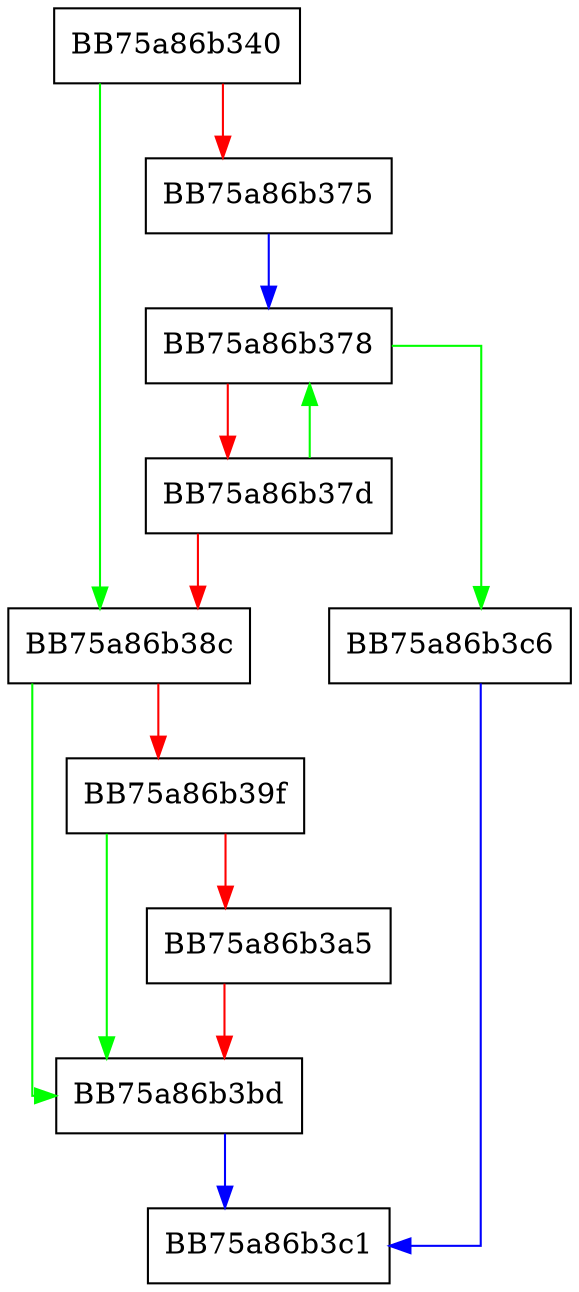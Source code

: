 digraph GetEventRegIndex {
  node [shape="box"];
  graph [splines=ortho];
  BB75a86b340 -> BB75a86b38c [color="green"];
  BB75a86b340 -> BB75a86b375 [color="red"];
  BB75a86b375 -> BB75a86b378 [color="blue"];
  BB75a86b378 -> BB75a86b3c6 [color="green"];
  BB75a86b378 -> BB75a86b37d [color="red"];
  BB75a86b37d -> BB75a86b378 [color="green"];
  BB75a86b37d -> BB75a86b38c [color="red"];
  BB75a86b38c -> BB75a86b3bd [color="green"];
  BB75a86b38c -> BB75a86b39f [color="red"];
  BB75a86b39f -> BB75a86b3bd [color="green"];
  BB75a86b39f -> BB75a86b3a5 [color="red"];
  BB75a86b3a5 -> BB75a86b3bd [color="red"];
  BB75a86b3bd -> BB75a86b3c1 [color="blue"];
  BB75a86b3c6 -> BB75a86b3c1 [color="blue"];
}